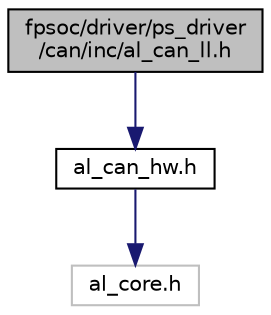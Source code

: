 digraph "fpsoc/driver/ps_driver/can/inc/al_can_ll.h"
{
  edge [fontname="Helvetica",fontsize="10",labelfontname="Helvetica",labelfontsize="10"];
  node [fontname="Helvetica",fontsize="10",shape=record];
  Node0 [label="fpsoc/driver/ps_driver\l/can/inc/al_can_ll.h",height=0.2,width=0.4,color="black", fillcolor="grey75", style="filled", fontcolor="black"];
  Node0 -> Node1 [color="midnightblue",fontsize="10",style="solid",fontname="Helvetica"];
  Node1 [label="al_can_hw.h",height=0.2,width=0.4,color="black", fillcolor="white", style="filled",URL="$al__can__hw_8h.html"];
  Node1 -> Node2 [color="midnightblue",fontsize="10",style="solid",fontname="Helvetica"];
  Node2 [label="al_core.h",height=0.2,width=0.4,color="grey75", fillcolor="white", style="filled"];
}
